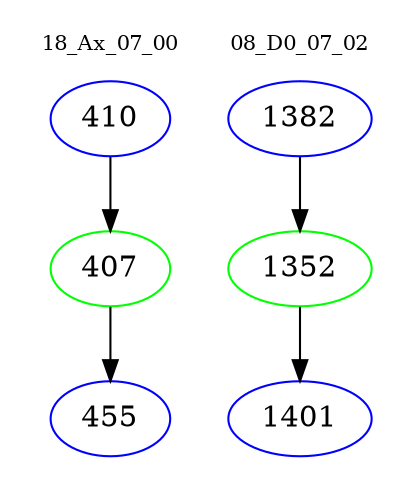 digraph{
subgraph cluster_0 {
color = white
label = "18_Ax_07_00";
fontsize=10;
T0_410 [label="410", color="blue"]
T0_410 -> T0_407 [color="black"]
T0_407 [label="407", color="green"]
T0_407 -> T0_455 [color="black"]
T0_455 [label="455", color="blue"]
}
subgraph cluster_1 {
color = white
label = "08_D0_07_02";
fontsize=10;
T1_1382 [label="1382", color="blue"]
T1_1382 -> T1_1352 [color="black"]
T1_1352 [label="1352", color="green"]
T1_1352 -> T1_1401 [color="black"]
T1_1401 [label="1401", color="blue"]
}
}
